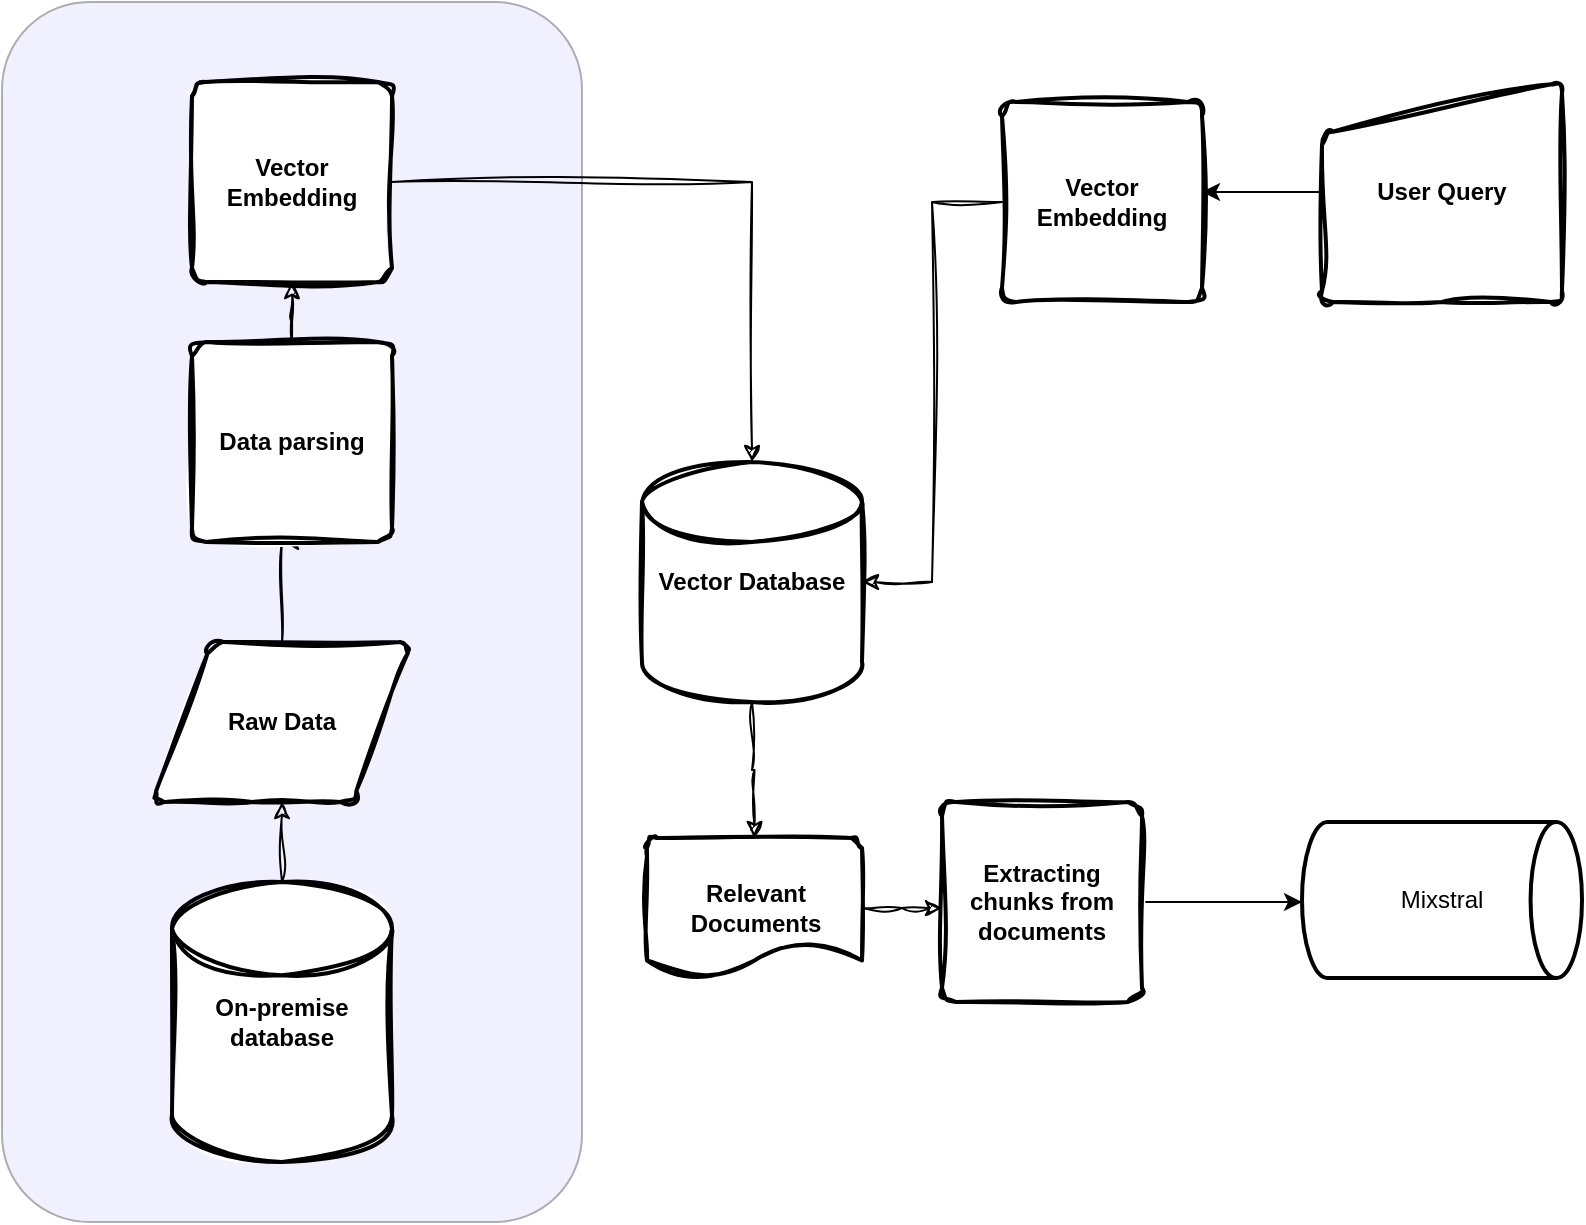 <mxfile version="24.0.0" type="github">
  <diagram id="6a731a19-8d31-9384-78a2-239565b7b9f0" name="Page-1">
    <mxGraphModel dx="1179" dy="1456" grid="1" gridSize="10" guides="1" tooltips="1" connect="1" arrows="1" fold="1" page="1" pageScale="1" pageWidth="1169" pageHeight="827" background="none" math="0" shadow="0">
      <root>
        <mxCell id="0" />
        <mxCell id="1" parent="0" />
        <mxCell id="prN5AoHpcJqm6o3XmknS-69" value="" style="rounded=1;whiteSpace=wrap;html=1;opacity=30;fillColor=#CCCCFF;" vertex="1" parent="1">
          <mxGeometry x="10" y="-40" width="290" height="610" as="geometry" />
        </mxCell>
        <mxCell id="prN5AoHpcJqm6o3XmknS-63" style="edgeStyle=orthogonalEdgeStyle;rounded=0;orthogonalLoop=1;jettySize=auto;html=1;sketch=1;curveFitting=1;jiggle=2;" edge="1" parent="1" source="prN5AoHpcJqm6o3XmknS-56">
          <mxGeometry relative="1" as="geometry">
            <mxPoint x="150" y="230" as="targetPoint" />
            <Array as="points">
              <mxPoint x="150" y="230" />
              <mxPoint x="151" y="230" />
            </Array>
          </mxGeometry>
        </mxCell>
        <mxCell id="prN5AoHpcJqm6o3XmknS-56" value="Raw Data" style="shape=parallelogram;html=1;strokeWidth=2;perimeter=parallelogramPerimeter;whiteSpace=wrap;rounded=1;arcSize=12;size=0.23;fontStyle=1;sketch=1;curveFitting=1;jiggle=2;" vertex="1" parent="1">
          <mxGeometry x="85" y="280" width="130" height="80" as="geometry" />
        </mxCell>
        <mxCell id="prN5AoHpcJqm6o3XmknS-58" style="edgeStyle=orthogonalEdgeStyle;rounded=0;orthogonalLoop=1;jettySize=auto;html=1;entryX=0.5;entryY=1;entryDx=0;entryDy=0;sketch=1;curveFitting=1;jiggle=2;" edge="1" parent="1" source="prN5AoHpcJqm6o3XmknS-57" target="prN5AoHpcJqm6o3XmknS-56">
          <mxGeometry relative="1" as="geometry" />
        </mxCell>
        <mxCell id="prN5AoHpcJqm6o3XmknS-57" value="On-premise database" style="strokeWidth=2;html=1;shape=mxgraph.flowchart.database;whiteSpace=wrap;fontStyle=1;sketch=1;curveFitting=1;jiggle=2;" vertex="1" parent="1">
          <mxGeometry x="95" y="400" width="110" height="140" as="geometry" />
        </mxCell>
        <mxCell id="prN5AoHpcJqm6o3XmknS-64" style="edgeStyle=orthogonalEdgeStyle;rounded=0;orthogonalLoop=1;jettySize=auto;html=1;sketch=1;curveFitting=1;jiggle=2;" edge="1" parent="1" source="prN5AoHpcJqm6o3XmknS-60" target="prN5AoHpcJqm6o3XmknS-65">
          <mxGeometry relative="1" as="geometry">
            <mxPoint x="155" y="100" as="targetPoint" />
          </mxGeometry>
        </mxCell>
        <mxCell id="prN5AoHpcJqm6o3XmknS-60" value="Data parsing" style="rounded=1;whiteSpace=wrap;html=1;absoluteArcSize=1;arcSize=14;strokeWidth=2;fontStyle=1;sketch=1;curveFitting=1;jiggle=2;" vertex="1" parent="1">
          <mxGeometry x="105" y="130" width="100" height="100" as="geometry" />
        </mxCell>
        <mxCell id="prN5AoHpcJqm6o3XmknS-66" style="edgeStyle=orthogonalEdgeStyle;rounded=0;orthogonalLoop=1;jettySize=auto;html=1;entryX=0.5;entryY=0;entryDx=0;entryDy=0;entryPerimeter=0;sketch=1;curveFitting=1;jiggle=2;" edge="1" parent="1" source="prN5AoHpcJqm6o3XmknS-65" target="prN5AoHpcJqm6o3XmknS-67">
          <mxGeometry relative="1" as="geometry">
            <mxPoint x="320.0" y="50" as="targetPoint" />
          </mxGeometry>
        </mxCell>
        <mxCell id="prN5AoHpcJqm6o3XmknS-65" value="&lt;b&gt;Vector Embedding&lt;/b&gt;" style="rounded=1;whiteSpace=wrap;html=1;absoluteArcSize=1;arcSize=14;strokeWidth=2;sketch=1;curveFitting=1;jiggle=2;" vertex="1" parent="1">
          <mxGeometry x="105" width="100" height="100" as="geometry" />
        </mxCell>
        <mxCell id="prN5AoHpcJqm6o3XmknS-75" style="edgeStyle=orthogonalEdgeStyle;rounded=0;orthogonalLoop=1;jettySize=auto;html=1;sketch=1;curveFitting=1;jiggle=2;" edge="1" parent="1" source="prN5AoHpcJqm6o3XmknS-67" target="prN5AoHpcJqm6o3XmknS-76">
          <mxGeometry relative="1" as="geometry">
            <mxPoint x="385.0" y="420" as="targetPoint" />
          </mxGeometry>
        </mxCell>
        <mxCell id="prN5AoHpcJqm6o3XmknS-67" value="&lt;b&gt;Vector Database&lt;/b&gt;" style="strokeWidth=2;html=1;shape=mxgraph.flowchart.database;whiteSpace=wrap;sketch=1;curveFitting=1;jiggle=2;" vertex="1" parent="1">
          <mxGeometry x="330" y="190" width="110" height="120" as="geometry" />
        </mxCell>
        <mxCell id="prN5AoHpcJqm6o3XmknS-71" style="edgeStyle=orthogonalEdgeStyle;rounded=0;orthogonalLoop=1;jettySize=auto;html=1;" edge="1" parent="1" source="prN5AoHpcJqm6o3XmknS-70">
          <mxGeometry relative="1" as="geometry">
            <mxPoint x="610" y="55" as="targetPoint" />
          </mxGeometry>
        </mxCell>
        <mxCell id="prN5AoHpcJqm6o3XmknS-70" value="&lt;b&gt;User Query&lt;/b&gt;" style="html=1;strokeWidth=2;shape=manualInput;whiteSpace=wrap;rounded=1;size=26;arcSize=11;shadow=0;textShadow=0;sketch=1;curveFitting=1;jiggle=2;" vertex="1" parent="1">
          <mxGeometry x="670" width="120" height="110" as="geometry" />
        </mxCell>
        <mxCell id="prN5AoHpcJqm6o3XmknS-72" value="&lt;b&gt;Vector Embedding&lt;/b&gt;" style="rounded=1;whiteSpace=wrap;html=1;absoluteArcSize=1;arcSize=14;strokeWidth=2;sketch=1;curveFitting=1;jiggle=2;" vertex="1" parent="1">
          <mxGeometry x="510" y="10" width="100" height="100" as="geometry" />
        </mxCell>
        <mxCell id="prN5AoHpcJqm6o3XmknS-74" style="edgeStyle=orthogonalEdgeStyle;rounded=0;orthogonalLoop=1;jettySize=auto;html=1;entryX=1;entryY=0.5;entryDx=0;entryDy=0;entryPerimeter=0;sketch=1;curveFitting=1;jiggle=2;flowAnimation=1;" edge="1" parent="1" source="prN5AoHpcJqm6o3XmknS-72" target="prN5AoHpcJqm6o3XmknS-67">
          <mxGeometry relative="1" as="geometry" />
        </mxCell>
        <mxCell id="prN5AoHpcJqm6o3XmknS-78" style="edgeStyle=orthogonalEdgeStyle;rounded=0;orthogonalLoop=1;jettySize=auto;html=1;fontStyle=1;sketch=1;curveFitting=1;jiggle=2;" edge="1" parent="1" source="prN5AoHpcJqm6o3XmknS-76">
          <mxGeometry relative="1" as="geometry">
            <mxPoint x="480" y="413" as="targetPoint" />
          </mxGeometry>
        </mxCell>
        <mxCell id="prN5AoHpcJqm6o3XmknS-76" value="Relevant Documents" style="strokeWidth=2;html=1;shape=mxgraph.flowchart.document2;whiteSpace=wrap;size=0.25;fontStyle=1;sketch=1;curveFitting=1;jiggle=2;" vertex="1" parent="1">
          <mxGeometry x="332.5" y="378" width="107.5" height="70" as="geometry" />
        </mxCell>
        <mxCell id="prN5AoHpcJqm6o3XmknS-80" style="edgeStyle=orthogonalEdgeStyle;rounded=0;orthogonalLoop=1;jettySize=auto;html=1;" edge="1" parent="1" source="prN5AoHpcJqm6o3XmknS-79">
          <mxGeometry relative="1" as="geometry">
            <mxPoint x="660" y="410" as="targetPoint" />
          </mxGeometry>
        </mxCell>
        <mxCell id="prN5AoHpcJqm6o3XmknS-79" value="Extracting chunks from documents" style="rounded=1;whiteSpace=wrap;html=1;absoluteArcSize=1;arcSize=14;strokeWidth=2;fontStyle=1;sketch=1;curveFitting=1;jiggle=2;" vertex="1" parent="1">
          <mxGeometry x="480" y="360" width="100" height="100" as="geometry" />
        </mxCell>
        <mxCell id="prN5AoHpcJqm6o3XmknS-81" value="Mixstral" style="strokeWidth=2;html=1;shape=mxgraph.flowchart.direct_data;whiteSpace=wrap;" vertex="1" parent="1">
          <mxGeometry x="660" y="370" width="140" height="78" as="geometry" />
        </mxCell>
      </root>
    </mxGraphModel>
  </diagram>
</mxfile>
